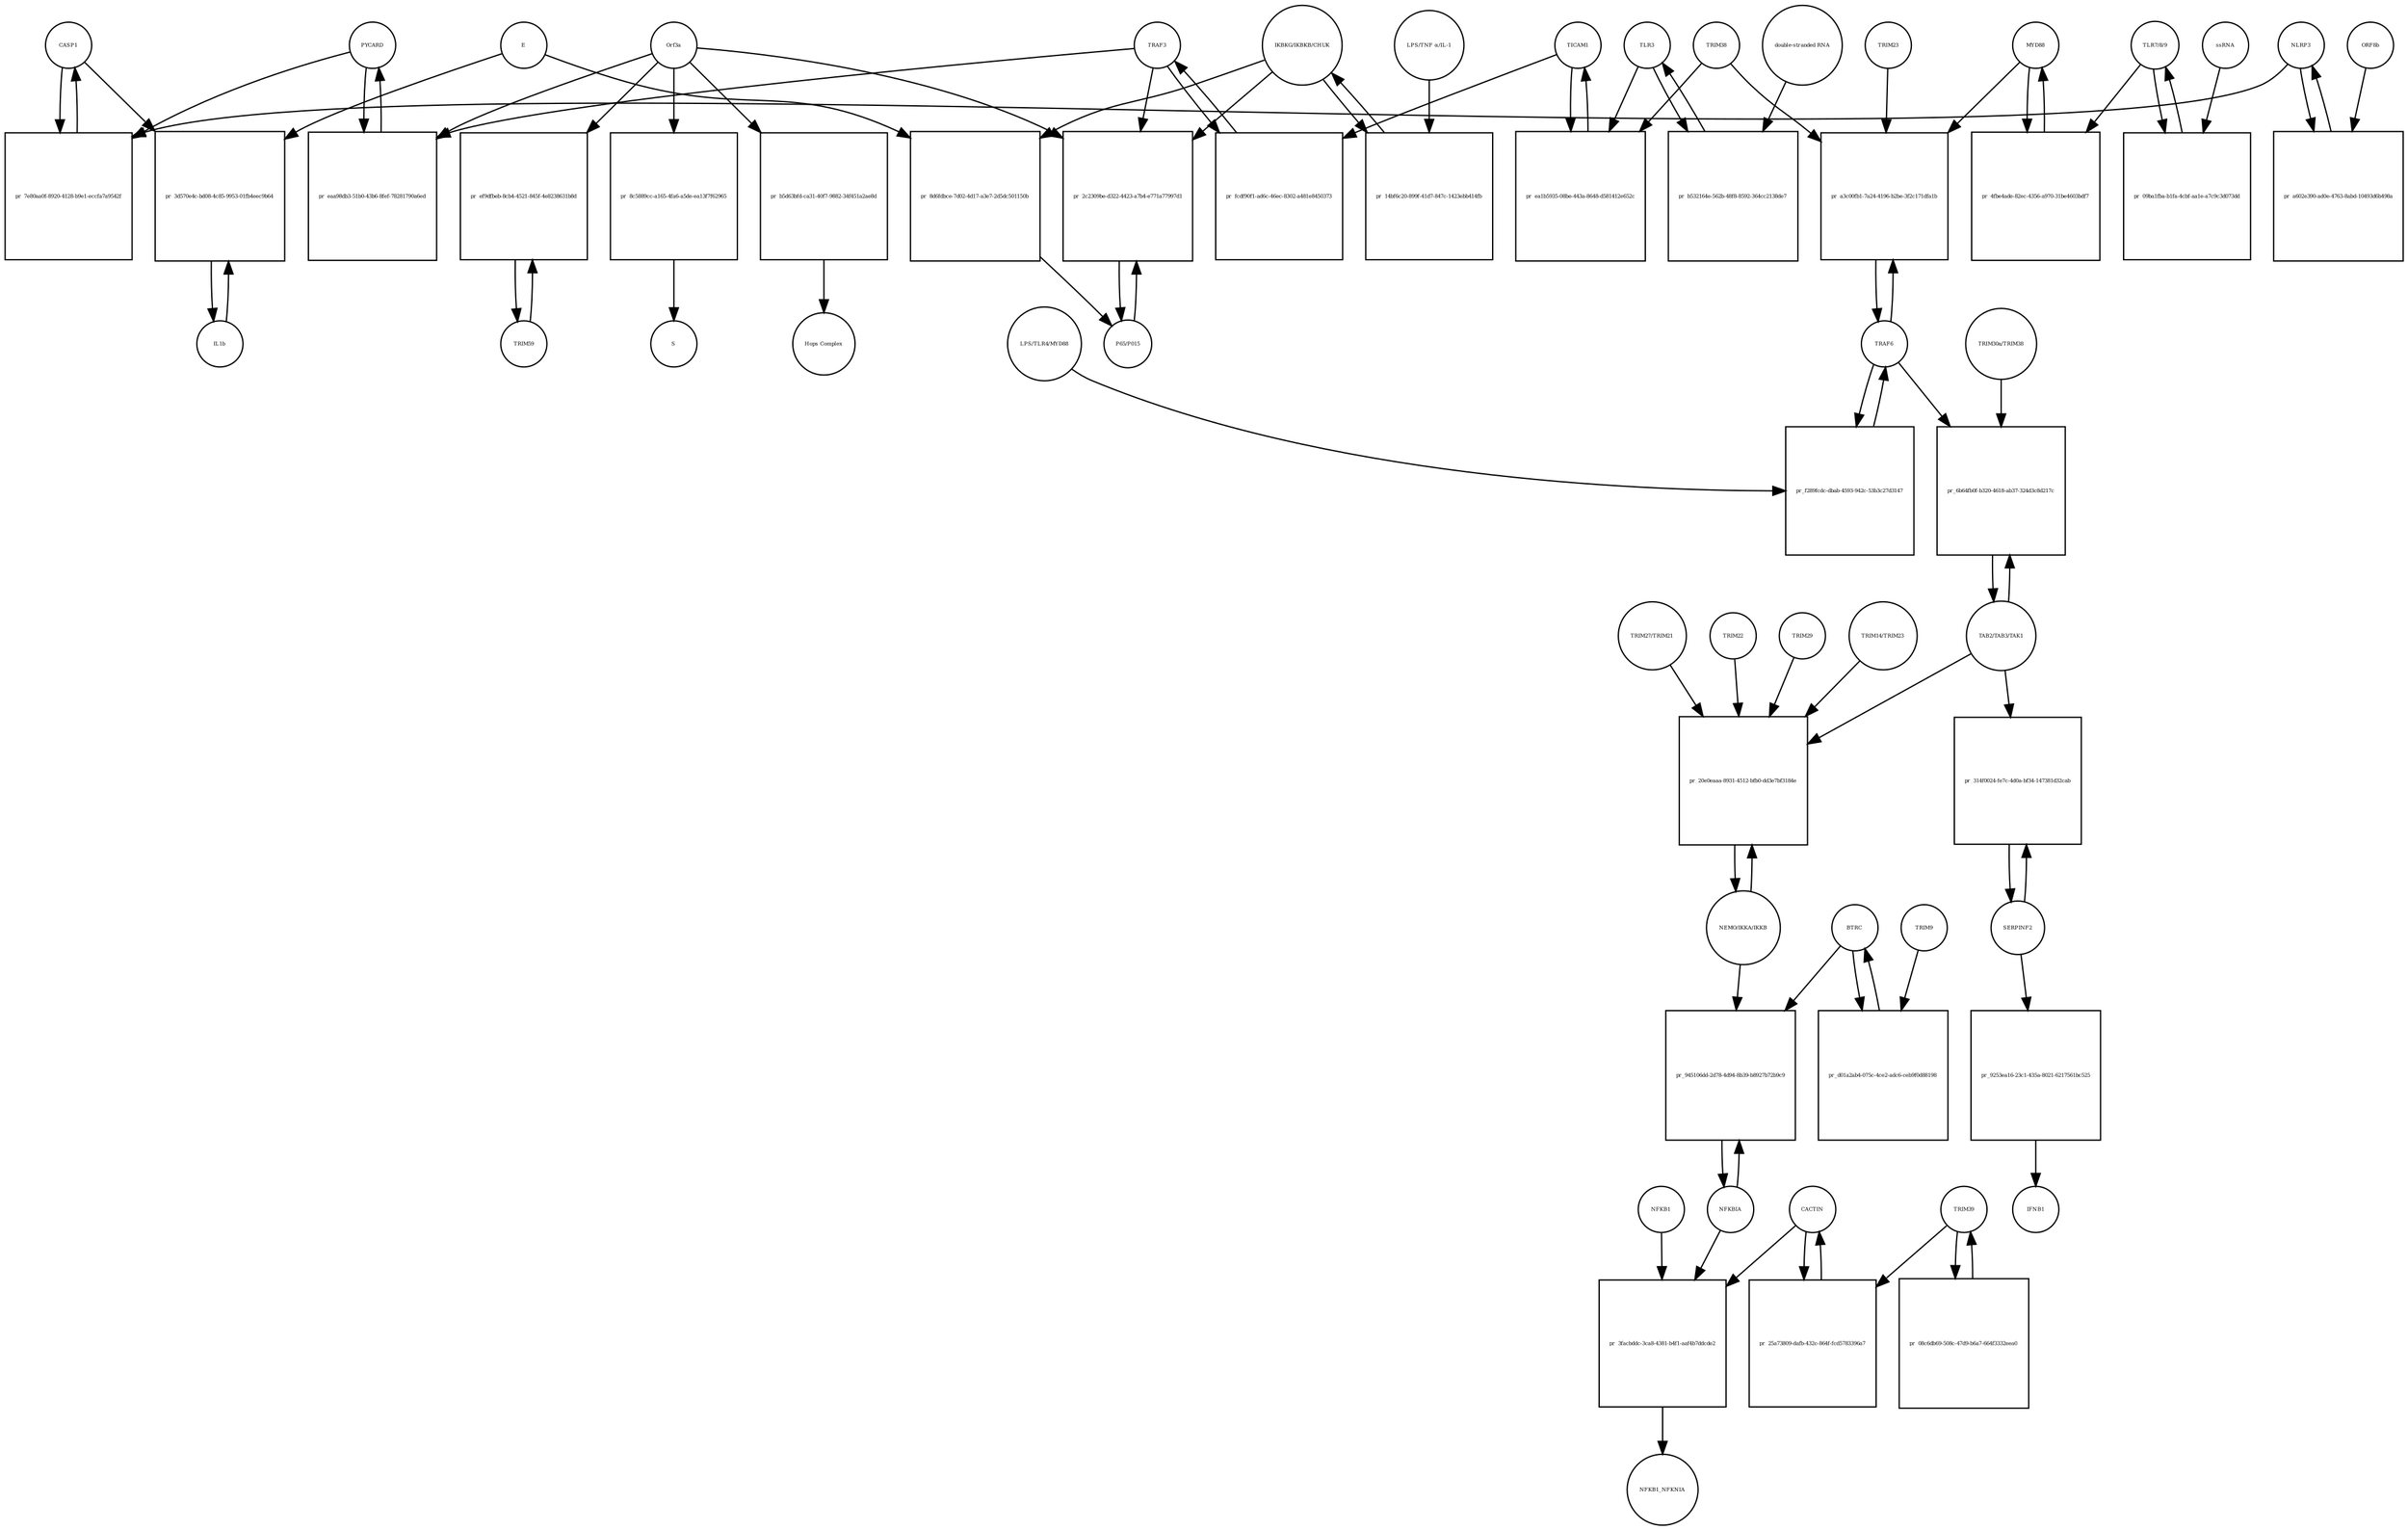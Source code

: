 strict digraph  {
CASP1 [annotation=urn_miriam_hgnc_1499, bipartite=0, cls=macromolecule, fontsize=4, label=CASP1, shape=circle];
"pr_7e80aa0f-8920-4128-b9e1-eccfa7a9542f" [annotation="", bipartite=1, cls=process, fontsize=4, label="pr_7e80aa0f-8920-4128-b9e1-eccfa7a9542f", shape=square];
PYCARD [annotation="", bipartite=0, cls="macromolecule multimer", fontsize=4, label=PYCARD, shape=circle];
NLRP3 [annotation="", bipartite=0, cls="macromolecule multimer", fontsize=4, label=NLRP3, shape=circle];
TRAF6 [annotation=urn_miriam_hgnc_12036, bipartite=0, cls=macromolecule, fontsize=4, label=TRAF6, shape=circle];
"pr_f289fcdc-dbab-4593-942c-53b3c27d3147" [annotation="", bipartite=1, cls=process, fontsize=4, label="pr_f289fcdc-dbab-4593-942c-53b3c27d3147", shape=square];
"LPS/TLR4/MYD88" [annotation="urn_miriam_hgnc_6121|urn_miriam_hgnc_11850|urn_miriam_hgnc_7562", bipartite=0, cls=complex, fontsize=4, label="LPS/TLR4/MYD88", shape=circle];
NFKBIA [annotation=urn_miriam_hgnc_7797, bipartite=0, cls=macromolecule, fontsize=4, label=NFKBIA, shape=circle];
"pr_945106dd-2d78-4d94-8b39-b8927b72b9c9" [annotation="", bipartite=1, cls=process, fontsize=4, label="pr_945106dd-2d78-4d94-8b39-b8927b72b9c9", shape=square];
BTRC [annotation=urn_miriam_hgnc_1144, bipartite=0, cls=macromolecule, fontsize=4, label=BTRC, shape=circle];
"NEMO/IKKA/IKKB" [annotation="urn_miriam_hgnc_5961|urn_miriam_hgnc_5960|urn_miriam_hgnc_1974", bipartite=0, cls=complex, fontsize=4, label="NEMO/IKKA/IKKB", shape=circle];
IL1b [annotation=urn_miriam_hgnc_5992, bipartite=0, cls=macromolecule, fontsize=4, label=IL1b, shape=circle];
"pr_3d570e4c-bd08-4c85-9953-01fb4eec9b64" [annotation="", bipartite=1, cls=process, fontsize=4, label="pr_3d570e4c-bd08-4c85-9953-01fb4eec9b64", shape=square];
E [annotation=urn_miriam_ncbiprotein_1796318600, bipartite=0, cls=macromolecule, fontsize=4, label=E, shape=circle];
SERPINF2 [annotation=urn_miriam_hgnc_9075, bipartite=0, cls=macromolecule, fontsize=4, label=SERPINF2, shape=circle];
"pr_9253ea16-23c1-435a-8021-6217561bc525" [annotation="", bipartite=1, cls=process, fontsize=4, label="pr_9253ea16-23c1-435a-8021-6217561bc525", shape=square];
IFNB1 [annotation=urn_miriam_pubmed_5434, bipartite=0, cls=macromolecule, fontsize=4, label=IFNB1, shape=circle];
TLR3 [annotation=urn_miriam_hgnc_11849, bipartite=0, cls=macromolecule, fontsize=4, label=TLR3, shape=circle];
"pr_b532164e-562b-48f8-8592-364cc2138de7" [annotation="", bipartite=1, cls=process, fontsize=4, label="pr_b532164e-562b-48f8-8592-364cc2138de7", shape=square];
"double-stranded RNA" [annotation="", bipartite=0, cls="nucleic acid feature", fontsize=4, label="double-stranded RNA", shape=circle];
TICAM1 [annotation=urn_miriam_hgnc_18348, bipartite=0, cls=macromolecule, fontsize=4, label=TICAM1, shape=circle];
"pr_ea1b5935-08be-443a-8648-d581412e652c" [annotation="", bipartite=1, cls=process, fontsize=4, label="pr_ea1b5935-08be-443a-8648-d581412e652c", shape=square];
TRIM38 [annotation=urn_miriam_hgnc_10059, bipartite=0, cls=macromolecule, fontsize=4, label=TRIM38, shape=circle];
TRIM59 [annotation="urn_miriam_pubmed_22588174|urn_miriam_hgnc_30834", bipartite=0, cls=macromolecule, fontsize=4, label=TRIM59, shape=circle];
"pr_ef9dfbeb-8cb4-4521-845f-4e8238631b8d" [annotation="", bipartite=1, cls=process, fontsize=4, label="pr_ef9dfbeb-8cb4-4521-845f-4e8238631b8d", shape=square];
Orf3a [annotation=urn_miriam_uniprot_P0DTC3, bipartite=0, cls=macromolecule, fontsize=4, label=Orf3a, shape=circle];
"TLR7/8/9" [annotation="urn_miriam_hgnc_15633|urn_miriam_hgnc_15632|urn_miriam_hgnc_15631", bipartite=0, cls=complex, fontsize=4, label="TLR7/8/9", shape=circle];
"pr_09ba1fba-b1fa-4cbf-aa1e-a7c9c3d073dd" [annotation="", bipartite=1, cls=process, fontsize=4, label="pr_09ba1fba-b1fa-4cbf-aa1e-a7c9c3d073dd", shape=square];
ssRNA [annotation="", bipartite=0, cls="nucleic acid feature", fontsize=4, label=ssRNA, shape=circle];
MYD88 [annotation=urn_miriam_hgnc_7562, bipartite=0, cls=macromolecule, fontsize=4, label=MYD88, shape=circle];
"pr_4fbe4ade-82ec-4356-a970-31be4603bdf7" [annotation="", bipartite=1, cls=process, fontsize=4, label="pr_4fbe4ade-82ec-4356-a970-31be4603bdf7", shape=square];
"pr_a3c00fb1-7a24-4196-b2be-3f2c171dfa1b" [annotation="", bipartite=1, cls=process, fontsize=4, label="pr_a3c00fb1-7a24-4196-b2be-3f2c171dfa1b", shape=square];
TRIM23 [annotation=urn_miriam_hgnc_660, bipartite=0, cls=macromolecule, fontsize=4, label=TRIM23, shape=circle];
"TAB2/TAB3/TAK1" [annotation="urn_miriam_hgnc_17075|urn_miriam_hgnc_30681|urn_miriam_hgnc_6859", bipartite=0, cls=complex, fontsize=4, label="TAB2/TAB3/TAK1", shape=circle];
"pr_6b64fb0f-b320-4618-ab37-324d3c8d217c" [annotation="", bipartite=1, cls=process, fontsize=4, label="pr_6b64fb0f-b320-4618-ab37-324d3c8d217c", shape=square];
"TRIM30a/TRIM38" [annotation="urn_miriam_hgnc_10059|urn_miriam_uniprot_P15533", bipartite=0, cls=complex, fontsize=4, label="TRIM30a/TRIM38", shape=circle];
"pr_20e0eaaa-8931-4512-bfb0-dd3e7bf3184e" [annotation="", bipartite=1, cls=process, fontsize=4, label="pr_20e0eaaa-8931-4512-bfb0-dd3e7bf3184e", shape=square];
TRIM22 [annotation=urn_miriam_hgnc_16379, bipartite=0, cls=macromolecule, fontsize=4, label=TRIM22, shape=circle];
TRIM29 [annotation=urn_miriam_hgnc_17274, bipartite=0, cls=macromolecule, fontsize=4, label=TRIM29, shape=circle];
"TRIM14/TRIM23" [annotation="urn_miriam_hgnc_16283|urn_miriam_hgnc_660", bipartite=0, cls=complex, fontsize=4, label="TRIM14/TRIM23", shape=circle];
"TRIM27/TRIM21" [annotation="urn_miriam_hgnc_9975|urn_miriam_hgnc_11312", bipartite=0, cls=complex, fontsize=4, label="TRIM27/TRIM21", shape=circle];
"pr_314f0024-fe7c-4d0a-bf34-147381d32cab" [annotation="", bipartite=1, cls=process, fontsize=4, label="pr_314f0024-fe7c-4d0a-bf34-147381d32cab", shape=square];
TRAF3 [annotation=urn_miriam_hgnc_12033, bipartite=0, cls=macromolecule, fontsize=4, label=TRAF3, shape=circle];
"pr_fcdf90f1-ad6c-46ec-8302-a481e8450373" [annotation="", bipartite=1, cls=process, fontsize=4, label="pr_fcdf90f1-ad6c-46ec-8302-a481e8450373", shape=square];
NFKB1 [annotation=urn_miriam_hgnc_7794, bipartite=0, cls=macromolecule, fontsize=4, label=NFKB1, shape=circle];
"pr_3facbddc-3ca8-4381-b4f1-aaf4b7ddcde2" [annotation="", bipartite=1, cls=process, fontsize=4, label="pr_3facbddc-3ca8-4381-b4f1-aaf4b7ddcde2", shape=square];
NFKB1_NFKNIA [annotation="", bipartite=0, cls=complex, fontsize=4, label=NFKB1_NFKNIA, shape=circle];
CACTIN [annotation=urn_miriam_hgnc_29938, bipartite=0, cls=macromolecule, fontsize=4, label=CACTIN, shape=circle];
"IKBKG/IKBKB/CHUK" [annotation="urn_miriam_hgnc_5961|urn_miriam_hgnc_5960|urn_miriam_hgnc_1974", bipartite=0, cls=complex, fontsize=4, label="IKBKG/IKBKB/CHUK", shape=circle];
"pr_14bf6c20-899f-41d7-847c-1423ebb414fb" [annotation="", bipartite=1, cls=process, fontsize=4, label="pr_14bf6c20-899f-41d7-847c-1423ebb414fb", shape=square];
"LPS/TNF α/IL-1" [annotation="urn_miriam_hgnc_6121|urn_miriam_hgnc_11916|urn_miriam_hgnc_5991", bipartite=0, cls=complex, fontsize=4, label="LPS/TNF α/IL-1", shape=circle];
"pr_8c5889cc-a165-4fa6-a5de-ea13f7f62965" [annotation="", bipartite=1, cls=process, fontsize=4, label="pr_8c5889cc-a165-4fa6-a5de-ea13f7f62965", shape=square];
S [annotation=urn_miriam_uniprot_P0DTC2, bipartite=0, cls=macromolecule, fontsize=4, label=S, shape=circle];
"P65/P015" [annotation="urn_miriam_hgnc_9955|urn_miriam_hgnc_7794", bipartite=0, cls=complex, fontsize=4, label="P65/P015", shape=circle];
"pr_2c2309be-d322-4423-a7b4-e771a77997d1" [annotation="", bipartite=1, cls=process, fontsize=4, label="pr_2c2309be-d322-4423-a7b4-e771a77997d1", shape=square];
"pr_eaa98db3-51b0-43b6-8fef-78281790a6ed" [annotation="", bipartite=1, cls=process, fontsize=4, label="pr_eaa98db3-51b0-43b6-8fef-78281790a6ed", shape=square];
"pr_a602e390-ad0e-4763-8abd-10493d6b498a" [annotation="", bipartite=1, cls=process, fontsize=4, label="pr_a602e390-ad0e-4763-8abd-10493d6b498a", shape=square];
ORF8b [annotation=urn_miriam_ncbiprotein_BCD58760, bipartite=0, cls=macromolecule, fontsize=4, label=ORF8b, shape=circle];
"pr_d01a2ab4-075c-4ce2-adc6-ceb9f0d88198" [annotation="", bipartite=1, cls=process, fontsize=4, label="pr_d01a2ab4-075c-4ce2-adc6-ceb9f0d88198", shape=square];
TRIM9 [annotation=urn_miriam_hgnc_16288, bipartite=0, cls=macromolecule, fontsize=4, label=TRIM9, shape=circle];
"pr_8d6fdbce-7d02-4d17-a3e7-2d5dc501150b" [annotation="", bipartite=1, cls=process, fontsize=4, label="pr_8d6fdbce-7d02-4d17-a3e7-2d5dc501150b", shape=square];
"pr_25a73809-dafb-432c-864f-fcd5783396a7" [annotation="", bipartite=1, cls=process, fontsize=4, label="pr_25a73809-dafb-432c-864f-fcd5783396a7", shape=square];
TRIM39 [annotation=urn_miriam_hgnc_10065, bipartite=0, cls=macromolecule, fontsize=4, label=TRIM39, shape=circle];
"pr_08c6db69-508c-47d9-b6a7-664f3332eea0" [annotation="", bipartite=1, cls=process, fontsize=4, label="pr_08c6db69-508c-47d9-b6a7-664f3332eea0", shape=square];
"pr_b5d63bfd-ca31-40f7-9882-34f451a2ae8d" [annotation="", bipartite=1, cls=process, fontsize=4, label="pr_b5d63bfd-ca31-40f7-9882-34f451a2ae8d", shape=square];
"Hops Complex" [annotation="urn_miriam_uniprot_J9TC74|urn_miriam_hgnc_14583|urn_miriam_hgnc_20593|urn_miriam_hgnc_24048|urn_miriam_hgnc_5013|urn_miriam_hgnc_20266", bipartite=0, cls=complex, fontsize=4, label="Hops Complex", shape=circle];
CASP1 -> "pr_7e80aa0f-8920-4128-b9e1-eccfa7a9542f"  [annotation="", interaction_type=consumption];
CASP1 -> "pr_3d570e4c-bd08-4c85-9953-01fb4eec9b64"  [annotation=urn_miriam_pubmed_31034780, interaction_type=catalysis];
"pr_7e80aa0f-8920-4128-b9e1-eccfa7a9542f" -> CASP1  [annotation="", interaction_type=production];
PYCARD -> "pr_7e80aa0f-8920-4128-b9e1-eccfa7a9542f"  [annotation="", interaction_type=consumption];
PYCARD -> "pr_eaa98db3-51b0-43b6-8fef-78281790a6ed"  [annotation="", interaction_type=consumption];
NLRP3 -> "pr_7e80aa0f-8920-4128-b9e1-eccfa7a9542f"  [annotation="", interaction_type=consumption];
NLRP3 -> "pr_a602e390-ad0e-4763-8abd-10493d6b498a"  [annotation="", interaction_type=consumption];
TRAF6 -> "pr_f289fcdc-dbab-4593-942c-53b3c27d3147"  [annotation="", interaction_type=consumption];
TRAF6 -> "pr_a3c00fb1-7a24-4196-b2be-3f2c171dfa1b"  [annotation="", interaction_type=consumption];
TRAF6 -> "pr_6b64fb0f-b320-4618-ab37-324d3c8d217c"  [annotation="urn_miriam_pubmed_23758787|urn_miriam_pubmed_25172371|urn_miriam_pubmed_18345001", interaction_type="necessary stimulation"];
"pr_f289fcdc-dbab-4593-942c-53b3c27d3147" -> TRAF6  [annotation="", interaction_type=production];
"LPS/TLR4/MYD88" -> "pr_f289fcdc-dbab-4593-942c-53b3c27d3147"  [annotation=urn_miriam_pubmed_23758787, interaction_type=catalysis];
NFKBIA -> "pr_945106dd-2d78-4d94-8b39-b8927b72b9c9"  [annotation="", interaction_type=consumption];
NFKBIA -> "pr_3facbddc-3ca8-4381-b4f1-aaf4b7ddcde2"  [annotation="", interaction_type=consumption];
"pr_945106dd-2d78-4d94-8b39-b8927b72b9c9" -> NFKBIA  [annotation="", interaction_type=production];
BTRC -> "pr_945106dd-2d78-4d94-8b39-b8927b72b9c9"  [annotation=urn_miriam_pubmed_21135871, interaction_type=catalysis];
BTRC -> "pr_d01a2ab4-075c-4ce2-adc6-ceb9f0d88198"  [annotation="", interaction_type=consumption];
"NEMO/IKKA/IKKB" -> "pr_945106dd-2d78-4d94-8b39-b8927b72b9c9"  [annotation=urn_miriam_pubmed_21135871, interaction_type=catalysis];
"NEMO/IKKA/IKKB" -> "pr_20e0eaaa-8931-4512-bfb0-dd3e7bf3184e"  [annotation="", interaction_type=consumption];
IL1b -> "pr_3d570e4c-bd08-4c85-9953-01fb4eec9b64"  [annotation="", interaction_type=consumption];
"pr_3d570e4c-bd08-4c85-9953-01fb4eec9b64" -> IL1b  [annotation="", interaction_type=production];
E -> "pr_3d570e4c-bd08-4c85-9953-01fb4eec9b64"  [annotation=urn_miriam_pubmed_31034780, interaction_type=catalysis];
E -> "pr_8d6fdbce-7d02-4d17-a3e7-2d5dc501150b"  [annotation="urn_miriam_pubmed_32172672|urn_miriam_taxonomy_2697049", interaction_type="necessary stimulation"];
SERPINF2 -> "pr_9253ea16-23c1-435a-8021-6217561bc525"  [annotation="", interaction_type=consumption];
SERPINF2 -> "pr_314f0024-fe7c-4d0a-bf34-147381d32cab"  [annotation="", interaction_type=consumption];
"pr_9253ea16-23c1-435a-8021-6217561bc525" -> IFNB1  [annotation="", interaction_type=production];
TLR3 -> "pr_b532164e-562b-48f8-8592-364cc2138de7"  [annotation="", interaction_type=consumption];
TLR3 -> "pr_ea1b5935-08be-443a-8648-d581412e652c"  [annotation="urn_miriam_pubmed_23758787|urn_miriam_pubmed_22539786", interaction_type="necessary stimulation"];
"pr_b532164e-562b-48f8-8592-364cc2138de7" -> TLR3  [annotation="", interaction_type=production];
"double-stranded RNA" -> "pr_b532164e-562b-48f8-8592-364cc2138de7"  [annotation=urn_miriam_pubmed_23758787, interaction_type="necessary stimulation"];
TICAM1 -> "pr_ea1b5935-08be-443a-8648-d581412e652c"  [annotation="", interaction_type=consumption];
TICAM1 -> "pr_fcdf90f1-ad6c-46ec-8302-a481e8450373"  [annotation=urn_miriam_pubmed_28829373, interaction_type="necessary stimulation"];
"pr_ea1b5935-08be-443a-8648-d581412e652c" -> TICAM1  [annotation="", interaction_type=production];
TRIM38 -> "pr_ea1b5935-08be-443a-8648-d581412e652c"  [annotation="urn_miriam_pubmed_23758787|urn_miriam_pubmed_22539786", interaction_type=inhibition];
TRIM38 -> "pr_a3c00fb1-7a24-4196-b2be-3f2c171dfa1b"  [annotation="urn_miriam_pubmed_15361868|urn_miriam_pubmed_22539786|urn_miriam_pubmed_20724660", interaction_type=inhibition];
TRIM59 -> "pr_ef9dfbeb-8cb4-4521-845f-4e8238631b8d"  [annotation="", interaction_type=consumption];
"pr_ef9dfbeb-8cb4-4521-845f-4e8238631b8d" -> TRIM59  [annotation="", interaction_type=production];
Orf3a -> "pr_ef9dfbeb-8cb4-4521-845f-4e8238631b8d"  [annotation=urn_miriam_pubmed_28829373, interaction_type="necessary stimulation"];
Orf3a -> "pr_8c5889cc-a165-4fa6-a5de-ea13f7f62965"  [annotation=urn_miriam_pubmed_32172672, interaction_type="necessary stimulation"];
Orf3a -> "pr_2c2309be-d322-4423-a7b4-e771a77997d1"  [annotation="urn_miriam_pubmed_31034780|urn_miriam_pubmed_32172672", interaction_type="necessary stimulation"];
Orf3a -> "pr_eaa98db3-51b0-43b6-8fef-78281790a6ed"  [annotation=urn_miriam_pubmed_32172672, interaction_type="necessary stimulation"];
Orf3a -> "pr_b5d63bfd-ca31-40f7-9882-34f451a2ae8d"  [annotation="urn_miriam_pubmed_15316659|urn_miriam_pubmed_17715238|urn_miriam_pubmed_25375324|urn_miriam_pubmed_19590927", interaction_type="necessary stimulation"];
"TLR7/8/9" -> "pr_09ba1fba-b1fa-4cbf-aa1e-a7c9c3d073dd"  [annotation="", interaction_type=consumption];
"TLR7/8/9" -> "pr_4fbe4ade-82ec-4356-a970-31be4603bdf7"  [annotation=urn_miriam_pubmed_15361868, interaction_type="necessary stimulation"];
"pr_09ba1fba-b1fa-4cbf-aa1e-a7c9c3d073dd" -> "TLR7/8/9"  [annotation="", interaction_type=production];
ssRNA -> "pr_09ba1fba-b1fa-4cbf-aa1e-a7c9c3d073dd"  [annotation=urn_miriam_pubmed_21782231, interaction_type="necessary stimulation"];
MYD88 -> "pr_4fbe4ade-82ec-4356-a970-31be4603bdf7"  [annotation="", interaction_type=consumption];
MYD88 -> "pr_a3c00fb1-7a24-4196-b2be-3f2c171dfa1b"  [annotation="urn_miriam_pubmed_15361868|urn_miriam_pubmed_22539786|urn_miriam_pubmed_20724660", interaction_type="necessary stimulation"];
"pr_4fbe4ade-82ec-4356-a970-31be4603bdf7" -> MYD88  [annotation="", interaction_type=production];
"pr_a3c00fb1-7a24-4196-b2be-3f2c171dfa1b" -> TRAF6  [annotation="", interaction_type=production];
TRIM23 -> "pr_a3c00fb1-7a24-4196-b2be-3f2c171dfa1b"  [annotation="urn_miriam_pubmed_15361868|urn_miriam_pubmed_22539786|urn_miriam_pubmed_20724660", interaction_type="necessary stimulation"];
"TAB2/TAB3/TAK1" -> "pr_6b64fb0f-b320-4618-ab37-324d3c8d217c"  [annotation="", interaction_type=consumption];
"TAB2/TAB3/TAK1" -> "pr_20e0eaaa-8931-4512-bfb0-dd3e7bf3184e"  [annotation="urn_miriam_pubmed_23758787|urn_miriam_pubmed_23408607|urn_miriam_pubmed_26358190|urn_miriam_pubmed_27695001|urn_miriam_pubmed_24379373|urn_miriam_pubmed_20724660", interaction_type="necessary stimulation"];
"TAB2/TAB3/TAK1" -> "pr_314f0024-fe7c-4d0a-bf34-147381d32cab"  [annotation=urn_miriam_pubmed_17706453, interaction_type="necessary stimulation"];
"pr_6b64fb0f-b320-4618-ab37-324d3c8d217c" -> "TAB2/TAB3/TAK1"  [annotation="", interaction_type=production];
"TRIM30a/TRIM38" -> "pr_6b64fb0f-b320-4618-ab37-324d3c8d217c"  [annotation="urn_miriam_pubmed_23758787|urn_miriam_pubmed_25172371|urn_miriam_pubmed_18345001", interaction_type=inhibition];
"pr_20e0eaaa-8931-4512-bfb0-dd3e7bf3184e" -> "NEMO/IKKA/IKKB"  [annotation="", interaction_type=production];
TRIM22 -> "pr_20e0eaaa-8931-4512-bfb0-dd3e7bf3184e"  [annotation="urn_miriam_pubmed_23758787|urn_miriam_pubmed_23408607|urn_miriam_pubmed_26358190|urn_miriam_pubmed_27695001|urn_miriam_pubmed_24379373|urn_miriam_pubmed_20724660", interaction_type=inhibition];
TRIM29 -> "pr_20e0eaaa-8931-4512-bfb0-dd3e7bf3184e"  [annotation="urn_miriam_pubmed_23758787|urn_miriam_pubmed_23408607|urn_miriam_pubmed_26358190|urn_miriam_pubmed_27695001|urn_miriam_pubmed_24379373|urn_miriam_pubmed_20724660", interaction_type=inhibition];
"TRIM14/TRIM23" -> "pr_20e0eaaa-8931-4512-bfb0-dd3e7bf3184e"  [annotation="urn_miriam_pubmed_23758787|urn_miriam_pubmed_23408607|urn_miriam_pubmed_26358190|urn_miriam_pubmed_27695001|urn_miriam_pubmed_24379373|urn_miriam_pubmed_20724660", interaction_type="necessary stimulation"];
"TRIM27/TRIM21" -> "pr_20e0eaaa-8931-4512-bfb0-dd3e7bf3184e"  [annotation="urn_miriam_pubmed_23758787|urn_miriam_pubmed_23408607|urn_miriam_pubmed_26358190|urn_miriam_pubmed_27695001|urn_miriam_pubmed_24379373|urn_miriam_pubmed_20724660", interaction_type=inhibition];
"pr_314f0024-fe7c-4d0a-bf34-147381d32cab" -> SERPINF2  [annotation="", interaction_type=production];
TRAF3 -> "pr_fcdf90f1-ad6c-46ec-8302-a481e8450373"  [annotation="", interaction_type=consumption];
TRAF3 -> "pr_2c2309be-d322-4423-a7b4-e771a77997d1"  [annotation="urn_miriam_pubmed_31034780|urn_miriam_pubmed_32172672", interaction_type=catalysis];
TRAF3 -> "pr_eaa98db3-51b0-43b6-8fef-78281790a6ed"  [annotation=urn_miriam_pubmed_32172672, interaction_type=catalysis];
"pr_fcdf90f1-ad6c-46ec-8302-a481e8450373" -> TRAF3  [annotation="", interaction_type=production];
NFKB1 -> "pr_3facbddc-3ca8-4381-b4f1-aaf4b7ddcde2"  [annotation="", interaction_type=consumption];
"pr_3facbddc-3ca8-4381-b4f1-aaf4b7ddcde2" -> NFKB1_NFKNIA  [annotation="", interaction_type=production];
CACTIN -> "pr_3facbddc-3ca8-4381-b4f1-aaf4b7ddcde2"  [annotation=urn_miriam_pubmed_26999213, interaction_type=inhibition];
CACTIN -> "pr_25a73809-dafb-432c-864f-fcd5783396a7"  [annotation="", interaction_type=consumption];
"IKBKG/IKBKB/CHUK" -> "pr_14bf6c20-899f-41d7-847c-1423ebb414fb"  [annotation="", interaction_type=consumption];
"IKBKG/IKBKB/CHUK" -> "pr_2c2309be-d322-4423-a7b4-e771a77997d1"  [annotation="urn_miriam_pubmed_31034780|urn_miriam_pubmed_32172672", interaction_type=catalysis];
"IKBKG/IKBKB/CHUK" -> "pr_8d6fdbce-7d02-4d17-a3e7-2d5dc501150b"  [annotation="", interaction_type=consumption];
"pr_14bf6c20-899f-41d7-847c-1423ebb414fb" -> "IKBKG/IKBKB/CHUK"  [annotation="", interaction_type=production];
"LPS/TNF α/IL-1" -> "pr_14bf6c20-899f-41d7-847c-1423ebb414fb"  [annotation="urn_miriam_pubmed_32172672|urn_miriam_taxonomy_2697049", interaction_type=catalysis];
"pr_8c5889cc-a165-4fa6-a5de-ea13f7f62965" -> S  [annotation="", interaction_type=production];
"P65/P015" -> "pr_2c2309be-d322-4423-a7b4-e771a77997d1"  [annotation="", interaction_type=consumption];
"pr_2c2309be-d322-4423-a7b4-e771a77997d1" -> "P65/P015"  [annotation="", interaction_type=production];
"pr_eaa98db3-51b0-43b6-8fef-78281790a6ed" -> PYCARD  [annotation="", interaction_type=production];
"pr_a602e390-ad0e-4763-8abd-10493d6b498a" -> NLRP3  [annotation="", interaction_type=production];
ORF8b -> "pr_a602e390-ad0e-4763-8abd-10493d6b498a"  [annotation=urn_miriam_pubmed_32172672, interaction_type="necessary stimulation"];
"pr_d01a2ab4-075c-4ce2-adc6-ceb9f0d88198" -> BTRC  [annotation="", interaction_type=production];
TRIM9 -> "pr_d01a2ab4-075c-4ce2-adc6-ceb9f0d88198"  [annotation=urn_miriam_pubmed_21135871, interaction_type=inhibition];
"pr_8d6fdbce-7d02-4d17-a3e7-2d5dc501150b" -> "P65/P015"  [annotation="", interaction_type=production];
"pr_25a73809-dafb-432c-864f-fcd5783396a7" -> CACTIN  [annotation="", interaction_type=production];
TRIM39 -> "pr_25a73809-dafb-432c-864f-fcd5783396a7"  [annotation=urn_miriam_pubmed_26999213, interaction_type="necessary stimulation"];
TRIM39 -> "pr_08c6db69-508c-47d9-b6a7-664f3332eea0"  [annotation="", interaction_type=consumption];
"pr_08c6db69-508c-47d9-b6a7-664f3332eea0" -> TRIM39  [annotation="", interaction_type=production];
"pr_b5d63bfd-ca31-40f7-9882-34f451a2ae8d" -> "Hops Complex"  [annotation="", interaction_type=production];
}
